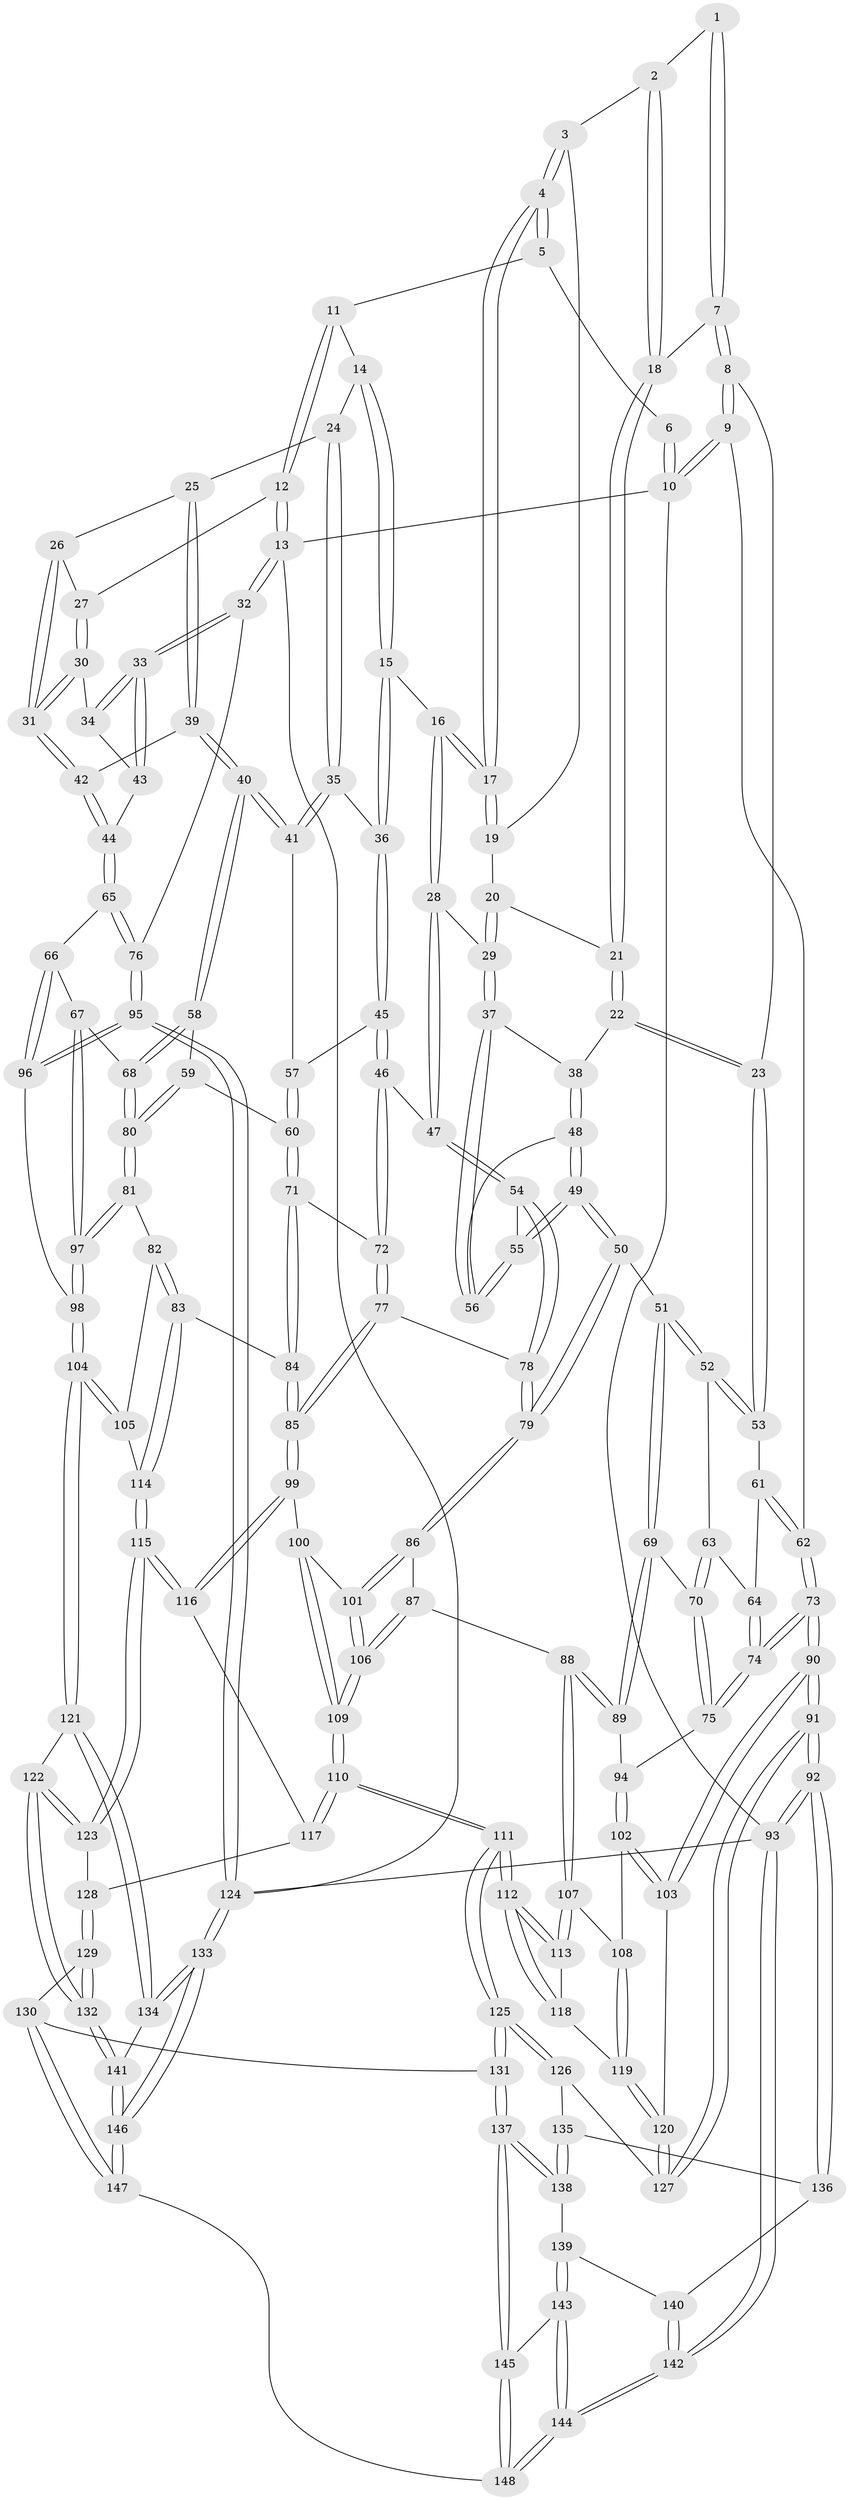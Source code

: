 // Generated by graph-tools (version 1.1) at 2025/27/03/09/25 03:27:14]
// undirected, 148 vertices, 367 edges
graph export_dot {
graph [start="1"]
  node [color=gray90,style=filled];
  1 [pos="+0.2406244841819763+0"];
  2 [pos="+0.3036415800794809+0.023205412556858398"];
  3 [pos="+0.3093507164075241+0.028013348773497836"];
  4 [pos="+0.4528680934745501+0.0018574368828055095"];
  5 [pos="+0.49789076442415237+0"];
  6 [pos="+0.23935627591901384+0"];
  7 [pos="+0.2056216315408116+0.036216379869926305"];
  8 [pos="+0.16560612025805715+0.07245768104582839"];
  9 [pos="+0+0"];
  10 [pos="+0+0"];
  11 [pos="+0.6036334348121248+0"];
  12 [pos="+1+0"];
  13 [pos="+1+0"];
  14 [pos="+0.6301328194142951+0.03822233808684304"];
  15 [pos="+0.4825602220465056+0.11524629339405633"];
  16 [pos="+0.46356952250065536+0.10471043976004298"];
  17 [pos="+0.4514910248086159+0.05689045440132695"];
  18 [pos="+0.25705913163180655+0.06637112248688032"];
  19 [pos="+0.33017202099930076+0.058579671981150515"];
  20 [pos="+0.32618534046142716+0.09819348459465323"];
  21 [pos="+0.2582289652022461+0.12040926177280957"];
  22 [pos="+0.24324278280580391+0.14606989301532758"];
  23 [pos="+0.1734238044896234+0.1668313149720382"];
  24 [pos="+0.6636840089436354+0.09024760265094338"];
  25 [pos="+0.7479629800281324+0.10665483797509755"];
  26 [pos="+0.8308144876300178+0.03640371065463396"];
  27 [pos="+0.9067229269371957+0"];
  28 [pos="+0.39582146926421924+0.15247700140213974"];
  29 [pos="+0.3876674540408063+0.15610006080246666"];
  30 [pos="+0.9212133162468337+0.13031625662827137"];
  31 [pos="+0.8389922543756066+0.19317289189074827"];
  32 [pos="+1+0.2313410172280897"];
  33 [pos="+1+0.21626123463762187"];
  34 [pos="+0.9249641157402697+0.1380644286419144"];
  35 [pos="+0.6306481825250079+0.14592072496252867"];
  36 [pos="+0.5205667151899336+0.16608696615882976"];
  37 [pos="+0.37161486812307637+0.17547463845133524"];
  38 [pos="+0.2964962155026205+0.18084839968024455"];
  39 [pos="+0.7631537735020286+0.21907486417158586"];
  40 [pos="+0.7588458476272166+0.22554899196470612"];
  41 [pos="+0.6488282363825653+0.2079157027420306"];
  42 [pos="+0.8246162086592893+0.21285213409703393"];
  43 [pos="+0.9282577802448404+0.23817083410208675"];
  44 [pos="+0.9095865971634383+0.26241910030375504"];
  45 [pos="+0.5262340267183165+0.2417093243966826"];
  46 [pos="+0.522362213089686+0.25817979064860186"];
  47 [pos="+0.4652282508993557+0.2626493345584896"];
  48 [pos="+0.2824089036023513+0.2692350419803356"];
  49 [pos="+0.26668745601928395+0.29993931274763913"];
  50 [pos="+0.2543641307765473+0.3102252786284458"];
  51 [pos="+0.23550304483192608+0.3109874857623791"];
  52 [pos="+0.18153245528240056+0.2106969996704662"];
  53 [pos="+0.1699221207252743+0.17083887373462386"];
  54 [pos="+0.4021537339880299+0.2855184478642784"];
  55 [pos="+0.3962794186076231+0.28097058726468943"];
  56 [pos="+0.3718066384571272+0.2148057377577497"];
  57 [pos="+0.6463650464434673+0.2111799958925639"];
  58 [pos="+0.7572823944153714+0.24018596351709295"];
  59 [pos="+0.6665881785181855+0.3152545039591428"];
  60 [pos="+0.6348568862092038+0.30488059487085956"];
  61 [pos="+0.11722850785219081+0.17217379699596205"];
  62 [pos="+0+0"];
  63 [pos="+0.11084806203449055+0.2893770785609635"];
  64 [pos="+0.043812002606729204+0.26015586065805973"];
  65 [pos="+0.9094686318512186+0.3451068925549999"];
  66 [pos="+0.9070467417552679+0.34659499442550046"];
  67 [pos="+0.83218961969573+0.36111315810029476"];
  68 [pos="+0.8090327244624121+0.3559249884014255"];
  69 [pos="+0.2008881151887483+0.34572272246187674"];
  70 [pos="+0.13742557139891257+0.3251127548650597"];
  71 [pos="+0.5615480419048133+0.32020243146896105"];
  72 [pos="+0.5243189263390148+0.26232156665452344"];
  73 [pos="+0+0.3262257227177612"];
  74 [pos="+0+0.3332502286832999"];
  75 [pos="+0.006031119443771278+0.3853821043454649"];
  76 [pos="+1+0.4082023297958807"];
  77 [pos="+0.41279102580508104+0.3844007644240956"];
  78 [pos="+0.40462264038613127+0.3803528184302464"];
  79 [pos="+0.3437370966109534+0.39749933756232275"];
  80 [pos="+0.7154215745044077+0.40929925962880676"];
  81 [pos="+0.6997055428045988+0.4430588607105"];
  82 [pos="+0.6613527423290262+0.4590633847565473"];
  83 [pos="+0.5309258834023226+0.46409951168485675"];
  84 [pos="+0.5308796293721317+0.4640856576090972"];
  85 [pos="+0.5292971617299008+0.4646257900174804"];
  86 [pos="+0.34231333453658247+0.4005561925520004"];
  87 [pos="+0.17802479295383777+0.4568457743817106"];
  88 [pos="+0.17446018484178163+0.4560625271997193"];
  89 [pos="+0.17337039447185632+0.45446489771952153"];
  90 [pos="+0+0.5859219470230362"];
  91 [pos="+0+0.6572731693246407"];
  92 [pos="+0+0.8342640400748894"];
  93 [pos="+0+1"];
  94 [pos="+0.08126995372762545+0.4415721346434517"];
  95 [pos="+1+0.6039863837464171"];
  96 [pos="+0.9039125196843637+0.6317522322883427"];
  97 [pos="+0.8368746219908089+0.5705225973189084"];
  98 [pos="+0.8787608669581339+0.6391849178542602"];
  99 [pos="+0.521334524666719+0.4746292579208587"];
  100 [pos="+0.48860567356127443+0.4901365213227301"];
  101 [pos="+0.3272881467200797+0.4976684708254988"];
  102 [pos="+0.03555659744583623+0.5585454162447203"];
  103 [pos="+0+0.5814773804318418"];
  104 [pos="+0.8085686836608166+0.710020019844151"];
  105 [pos="+0.6782785623583725+0.5653726077627987"];
  106 [pos="+0.31249339825731864+0.5164585502421157"];
  107 [pos="+0.16268237902702018+0.5494011375027948"];
  108 [pos="+0.09559696290020857+0.5688344141911763"];
  109 [pos="+0.32379594398209494+0.6531709777073721"];
  110 [pos="+0.31429581033453546+0.6974743453723092"];
  111 [pos="+0.2991555805103588+0.7181719520092928"];
  112 [pos="+0.26503264052953457+0.6866157456468005"];
  113 [pos="+0.16382810169213338+0.5514910650735164"];
  114 [pos="+0.6065884204250623+0.5802857968697057"];
  115 [pos="+0.6183306294264995+0.6859708887622729"];
  116 [pos="+0.5038898525192209+0.6192527837370202"];
  117 [pos="+0.4493701377983554+0.6603944745856657"];
  118 [pos="+0.10967685156328474+0.6398174968408473"];
  119 [pos="+0.09794952012785395+0.6402950537191721"];
  120 [pos="+0.069941618598628+0.6596417951345861"];
  121 [pos="+0.7932308053459028+0.7331386245588435"];
  122 [pos="+0.6972708994411713+0.7399323163448286"];
  123 [pos="+0.6321700323392934+0.7063994756540384"];
  124 [pos="+1+1"];
  125 [pos="+0.2951702061605174+0.7455102616433991"];
  126 [pos="+0.1073187589336229+0.7725898650943067"];
  127 [pos="+0.0683583068138177+0.709374249422926"];
  128 [pos="+0.5403816558566205+0.7332567805080967"];
  129 [pos="+0.4300791695883849+0.8442725953890411"];
  130 [pos="+0.36871199202053967+0.836906378465693"];
  131 [pos="+0.32502431234320833+0.8157726185101951"];
  132 [pos="+0.5540324408421926+0.907427795866228"];
  133 [pos="+1+1"];
  134 [pos="+0.8010282805198641+0.7617260476351212"];
  135 [pos="+0.07578728269808716+0.8056998780448256"];
  136 [pos="+0.053640466211117226+0.8227556570122055"];
  137 [pos="+0.2619958065118601+0.9141824026268891"];
  138 [pos="+0.17776768451283131+0.9251083209281313"];
  139 [pos="+0.1448929703835877+0.937203280958325"];
  140 [pos="+0.07502011975115246+0.9200525168704974"];
  141 [pos="+0.63471683906699+1"];
  142 [pos="+0+1"];
  143 [pos="+0.1374565954270508+0.9661255770685007"];
  144 [pos="+0+1"];
  145 [pos="+0.25131617708078496+1"];
  146 [pos="+0.6425767156026609+1"];
  147 [pos="+0.45341830999284916+1"];
  148 [pos="+0.2504122897934064+1"];
  1 -- 2;
  1 -- 7;
  1 -- 7;
  2 -- 3;
  2 -- 18;
  2 -- 18;
  3 -- 4;
  3 -- 4;
  3 -- 19;
  4 -- 5;
  4 -- 5;
  4 -- 17;
  4 -- 17;
  5 -- 6;
  5 -- 11;
  6 -- 10;
  6 -- 10;
  7 -- 8;
  7 -- 8;
  7 -- 18;
  8 -- 9;
  8 -- 9;
  8 -- 23;
  9 -- 10;
  9 -- 10;
  9 -- 62;
  10 -- 13;
  10 -- 93;
  11 -- 12;
  11 -- 12;
  11 -- 14;
  12 -- 13;
  12 -- 13;
  12 -- 27;
  13 -- 32;
  13 -- 32;
  13 -- 124;
  14 -- 15;
  14 -- 15;
  14 -- 24;
  15 -- 16;
  15 -- 36;
  15 -- 36;
  16 -- 17;
  16 -- 17;
  16 -- 28;
  16 -- 28;
  17 -- 19;
  17 -- 19;
  18 -- 21;
  18 -- 21;
  19 -- 20;
  20 -- 21;
  20 -- 29;
  20 -- 29;
  21 -- 22;
  21 -- 22;
  22 -- 23;
  22 -- 23;
  22 -- 38;
  23 -- 53;
  23 -- 53;
  24 -- 25;
  24 -- 35;
  24 -- 35;
  25 -- 26;
  25 -- 39;
  25 -- 39;
  26 -- 27;
  26 -- 31;
  26 -- 31;
  27 -- 30;
  27 -- 30;
  28 -- 29;
  28 -- 47;
  28 -- 47;
  29 -- 37;
  29 -- 37;
  30 -- 31;
  30 -- 31;
  30 -- 34;
  31 -- 42;
  31 -- 42;
  32 -- 33;
  32 -- 33;
  32 -- 76;
  33 -- 34;
  33 -- 34;
  33 -- 43;
  33 -- 43;
  34 -- 43;
  35 -- 36;
  35 -- 41;
  35 -- 41;
  36 -- 45;
  36 -- 45;
  37 -- 38;
  37 -- 56;
  37 -- 56;
  38 -- 48;
  38 -- 48;
  39 -- 40;
  39 -- 40;
  39 -- 42;
  40 -- 41;
  40 -- 41;
  40 -- 58;
  40 -- 58;
  41 -- 57;
  42 -- 44;
  42 -- 44;
  43 -- 44;
  44 -- 65;
  44 -- 65;
  45 -- 46;
  45 -- 46;
  45 -- 57;
  46 -- 47;
  46 -- 72;
  46 -- 72;
  47 -- 54;
  47 -- 54;
  48 -- 49;
  48 -- 49;
  48 -- 56;
  49 -- 50;
  49 -- 50;
  49 -- 55;
  49 -- 55;
  50 -- 51;
  50 -- 79;
  50 -- 79;
  51 -- 52;
  51 -- 52;
  51 -- 69;
  51 -- 69;
  52 -- 53;
  52 -- 53;
  52 -- 63;
  53 -- 61;
  54 -- 55;
  54 -- 78;
  54 -- 78;
  55 -- 56;
  55 -- 56;
  57 -- 60;
  57 -- 60;
  58 -- 59;
  58 -- 68;
  58 -- 68;
  59 -- 60;
  59 -- 80;
  59 -- 80;
  60 -- 71;
  60 -- 71;
  61 -- 62;
  61 -- 62;
  61 -- 64;
  62 -- 73;
  62 -- 73;
  63 -- 64;
  63 -- 70;
  63 -- 70;
  64 -- 74;
  64 -- 74;
  65 -- 66;
  65 -- 76;
  65 -- 76;
  66 -- 67;
  66 -- 96;
  66 -- 96;
  67 -- 68;
  67 -- 97;
  67 -- 97;
  68 -- 80;
  68 -- 80;
  69 -- 70;
  69 -- 89;
  69 -- 89;
  70 -- 75;
  70 -- 75;
  71 -- 72;
  71 -- 84;
  71 -- 84;
  72 -- 77;
  72 -- 77;
  73 -- 74;
  73 -- 74;
  73 -- 90;
  73 -- 90;
  74 -- 75;
  74 -- 75;
  75 -- 94;
  76 -- 95;
  76 -- 95;
  77 -- 78;
  77 -- 85;
  77 -- 85;
  78 -- 79;
  78 -- 79;
  79 -- 86;
  79 -- 86;
  80 -- 81;
  80 -- 81;
  81 -- 82;
  81 -- 97;
  81 -- 97;
  82 -- 83;
  82 -- 83;
  82 -- 105;
  83 -- 84;
  83 -- 114;
  83 -- 114;
  84 -- 85;
  84 -- 85;
  85 -- 99;
  85 -- 99;
  86 -- 87;
  86 -- 101;
  86 -- 101;
  87 -- 88;
  87 -- 106;
  87 -- 106;
  88 -- 89;
  88 -- 89;
  88 -- 107;
  88 -- 107;
  89 -- 94;
  90 -- 91;
  90 -- 91;
  90 -- 103;
  90 -- 103;
  91 -- 92;
  91 -- 92;
  91 -- 127;
  91 -- 127;
  92 -- 93;
  92 -- 93;
  92 -- 136;
  92 -- 136;
  93 -- 142;
  93 -- 142;
  93 -- 124;
  94 -- 102;
  94 -- 102;
  95 -- 96;
  95 -- 96;
  95 -- 124;
  95 -- 124;
  96 -- 98;
  97 -- 98;
  97 -- 98;
  98 -- 104;
  98 -- 104;
  99 -- 100;
  99 -- 116;
  99 -- 116;
  100 -- 101;
  100 -- 109;
  100 -- 109;
  101 -- 106;
  101 -- 106;
  102 -- 103;
  102 -- 103;
  102 -- 108;
  103 -- 120;
  104 -- 105;
  104 -- 105;
  104 -- 121;
  104 -- 121;
  105 -- 114;
  106 -- 109;
  106 -- 109;
  107 -- 108;
  107 -- 113;
  107 -- 113;
  108 -- 119;
  108 -- 119;
  109 -- 110;
  109 -- 110;
  110 -- 111;
  110 -- 111;
  110 -- 117;
  110 -- 117;
  111 -- 112;
  111 -- 112;
  111 -- 125;
  111 -- 125;
  112 -- 113;
  112 -- 113;
  112 -- 118;
  112 -- 118;
  113 -- 118;
  114 -- 115;
  114 -- 115;
  115 -- 116;
  115 -- 116;
  115 -- 123;
  115 -- 123;
  116 -- 117;
  117 -- 128;
  118 -- 119;
  119 -- 120;
  119 -- 120;
  120 -- 127;
  120 -- 127;
  121 -- 122;
  121 -- 134;
  121 -- 134;
  122 -- 123;
  122 -- 123;
  122 -- 132;
  122 -- 132;
  123 -- 128;
  124 -- 133;
  124 -- 133;
  125 -- 126;
  125 -- 126;
  125 -- 131;
  125 -- 131;
  126 -- 127;
  126 -- 135;
  128 -- 129;
  128 -- 129;
  129 -- 130;
  129 -- 132;
  129 -- 132;
  130 -- 131;
  130 -- 147;
  130 -- 147;
  131 -- 137;
  131 -- 137;
  132 -- 141;
  132 -- 141;
  133 -- 134;
  133 -- 134;
  133 -- 146;
  133 -- 146;
  134 -- 141;
  135 -- 136;
  135 -- 138;
  135 -- 138;
  136 -- 140;
  137 -- 138;
  137 -- 138;
  137 -- 145;
  137 -- 145;
  138 -- 139;
  139 -- 140;
  139 -- 143;
  139 -- 143;
  140 -- 142;
  140 -- 142;
  141 -- 146;
  141 -- 146;
  142 -- 144;
  142 -- 144;
  143 -- 144;
  143 -- 144;
  143 -- 145;
  144 -- 148;
  144 -- 148;
  145 -- 148;
  145 -- 148;
  146 -- 147;
  146 -- 147;
  147 -- 148;
}
